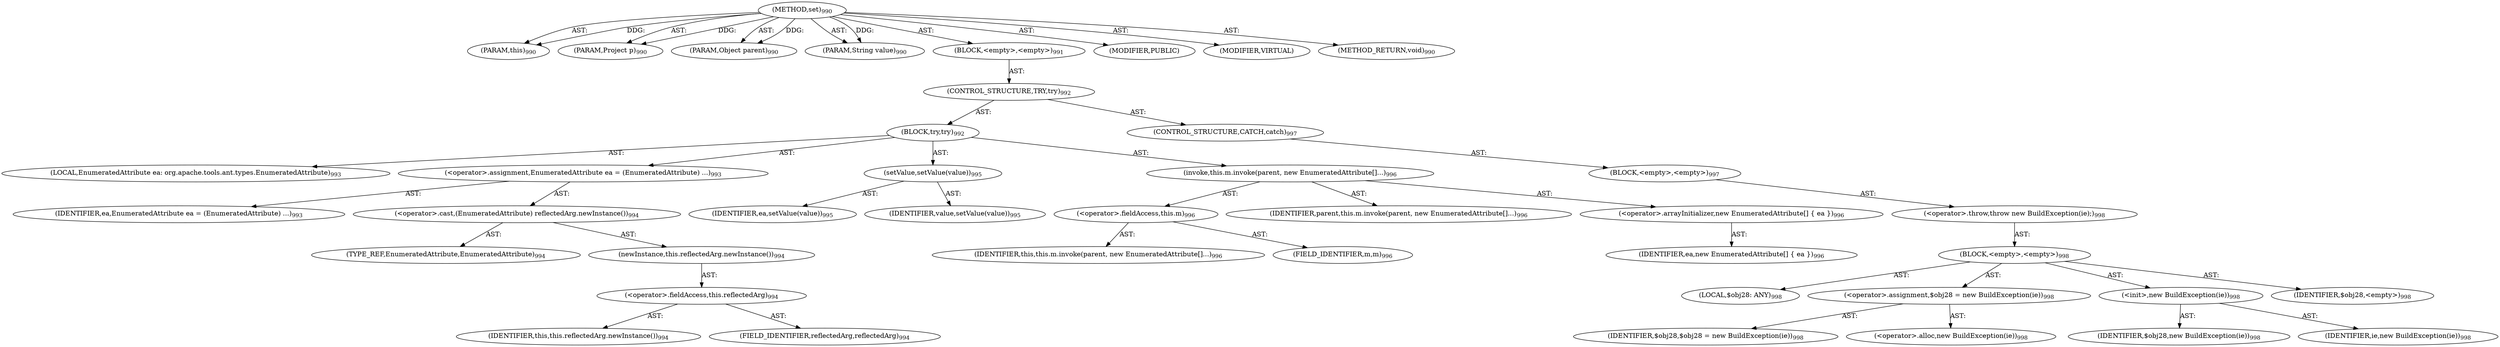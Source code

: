 digraph "set" {  
"111669149757" [label = <(METHOD,set)<SUB>990</SUB>> ]
"115964117181" [label = <(PARAM,this)<SUB>990</SUB>> ]
"115964117182" [label = <(PARAM,Project p)<SUB>990</SUB>> ]
"115964117183" [label = <(PARAM,Object parent)<SUB>990</SUB>> ]
"115964117184" [label = <(PARAM,String value)<SUB>990</SUB>> ]
"25769803994" [label = <(BLOCK,&lt;empty&gt;,&lt;empty&gt;)<SUB>991</SUB>> ]
"47244640373" [label = <(CONTROL_STRUCTURE,TRY,try)<SUB>992</SUB>> ]
"25769803995" [label = <(BLOCK,try,try)<SUB>992</SUB>> ]
"94489280620" [label = <(LOCAL,EnumeratedAttribute ea: org.apache.tools.ant.types.EnumeratedAttribute)<SUB>993</SUB>> ]
"30064771903" [label = <(&lt;operator&gt;.assignment,EnumeratedAttribute ea = (EnumeratedAttribute) ...)<SUB>993</SUB>> ]
"68719477489" [label = <(IDENTIFIER,ea,EnumeratedAttribute ea = (EnumeratedAttribute) ...)<SUB>993</SUB>> ]
"30064771904" [label = <(&lt;operator&gt;.cast,(EnumeratedAttribute) reflectedArg.newInstance())<SUB>994</SUB>> ]
"180388626471" [label = <(TYPE_REF,EnumeratedAttribute,EnumeratedAttribute)<SUB>994</SUB>> ]
"30064771905" [label = <(newInstance,this.reflectedArg.newInstance())<SUB>994</SUB>> ]
"30064771906" [label = <(&lt;operator&gt;.fieldAccess,this.reflectedArg)<SUB>994</SUB>> ]
"68719477490" [label = <(IDENTIFIER,this,this.reflectedArg.newInstance())<SUB>994</SUB>> ]
"55834575015" [label = <(FIELD_IDENTIFIER,reflectedArg,reflectedArg)<SUB>994</SUB>> ]
"30064771907" [label = <(setValue,setValue(value))<SUB>995</SUB>> ]
"68719477491" [label = <(IDENTIFIER,ea,setValue(value))<SUB>995</SUB>> ]
"68719477492" [label = <(IDENTIFIER,value,setValue(value))<SUB>995</SUB>> ]
"30064771908" [label = <(invoke,this.m.invoke(parent, new EnumeratedAttribute[]...)<SUB>996</SUB>> ]
"30064771909" [label = <(&lt;operator&gt;.fieldAccess,this.m)<SUB>996</SUB>> ]
"68719477493" [label = <(IDENTIFIER,this,this.m.invoke(parent, new EnumeratedAttribute[]...)<SUB>996</SUB>> ]
"55834575016" [label = <(FIELD_IDENTIFIER,m,m)<SUB>996</SUB>> ]
"68719477494" [label = <(IDENTIFIER,parent,this.m.invoke(parent, new EnumeratedAttribute[]...)<SUB>996</SUB>> ]
"30064771910" [label = <(&lt;operator&gt;.arrayInitializer,new EnumeratedAttribute[] { ea })<SUB>996</SUB>> ]
"68719477495" [label = <(IDENTIFIER,ea,new EnumeratedAttribute[] { ea })<SUB>996</SUB>> ]
"47244640374" [label = <(CONTROL_STRUCTURE,CATCH,catch)<SUB>997</SUB>> ]
"25769803996" [label = <(BLOCK,&lt;empty&gt;,&lt;empty&gt;)<SUB>997</SUB>> ]
"30064771911" [label = <(&lt;operator&gt;.throw,throw new BuildException(ie);)<SUB>998</SUB>> ]
"25769803997" [label = <(BLOCK,&lt;empty&gt;,&lt;empty&gt;)<SUB>998</SUB>> ]
"94489280621" [label = <(LOCAL,$obj28: ANY)<SUB>998</SUB>> ]
"30064771912" [label = <(&lt;operator&gt;.assignment,$obj28 = new BuildException(ie))<SUB>998</SUB>> ]
"68719477496" [label = <(IDENTIFIER,$obj28,$obj28 = new BuildException(ie))<SUB>998</SUB>> ]
"30064771913" [label = <(&lt;operator&gt;.alloc,new BuildException(ie))<SUB>998</SUB>> ]
"30064771914" [label = <(&lt;init&gt;,new BuildException(ie))<SUB>998</SUB>> ]
"68719477497" [label = <(IDENTIFIER,$obj28,new BuildException(ie))<SUB>998</SUB>> ]
"68719477498" [label = <(IDENTIFIER,ie,new BuildException(ie))<SUB>998</SUB>> ]
"68719477499" [label = <(IDENTIFIER,$obj28,&lt;empty&gt;)<SUB>998</SUB>> ]
"133143986324" [label = <(MODIFIER,PUBLIC)> ]
"133143986325" [label = <(MODIFIER,VIRTUAL)> ]
"128849018941" [label = <(METHOD_RETURN,void)<SUB>990</SUB>> ]
  "111669149757" -> "115964117181"  [ label = "AST: "] 
  "111669149757" -> "115964117182"  [ label = "AST: "] 
  "111669149757" -> "115964117183"  [ label = "AST: "] 
  "111669149757" -> "115964117184"  [ label = "AST: "] 
  "111669149757" -> "25769803994"  [ label = "AST: "] 
  "111669149757" -> "133143986324"  [ label = "AST: "] 
  "111669149757" -> "133143986325"  [ label = "AST: "] 
  "111669149757" -> "128849018941"  [ label = "AST: "] 
  "25769803994" -> "47244640373"  [ label = "AST: "] 
  "47244640373" -> "25769803995"  [ label = "AST: "] 
  "47244640373" -> "47244640374"  [ label = "AST: "] 
  "25769803995" -> "94489280620"  [ label = "AST: "] 
  "25769803995" -> "30064771903"  [ label = "AST: "] 
  "25769803995" -> "30064771907"  [ label = "AST: "] 
  "25769803995" -> "30064771908"  [ label = "AST: "] 
  "30064771903" -> "68719477489"  [ label = "AST: "] 
  "30064771903" -> "30064771904"  [ label = "AST: "] 
  "30064771904" -> "180388626471"  [ label = "AST: "] 
  "30064771904" -> "30064771905"  [ label = "AST: "] 
  "30064771905" -> "30064771906"  [ label = "AST: "] 
  "30064771906" -> "68719477490"  [ label = "AST: "] 
  "30064771906" -> "55834575015"  [ label = "AST: "] 
  "30064771907" -> "68719477491"  [ label = "AST: "] 
  "30064771907" -> "68719477492"  [ label = "AST: "] 
  "30064771908" -> "30064771909"  [ label = "AST: "] 
  "30064771908" -> "68719477494"  [ label = "AST: "] 
  "30064771908" -> "30064771910"  [ label = "AST: "] 
  "30064771909" -> "68719477493"  [ label = "AST: "] 
  "30064771909" -> "55834575016"  [ label = "AST: "] 
  "30064771910" -> "68719477495"  [ label = "AST: "] 
  "47244640374" -> "25769803996"  [ label = "AST: "] 
  "25769803996" -> "30064771911"  [ label = "AST: "] 
  "30064771911" -> "25769803997"  [ label = "AST: "] 
  "25769803997" -> "94489280621"  [ label = "AST: "] 
  "25769803997" -> "30064771912"  [ label = "AST: "] 
  "25769803997" -> "30064771914"  [ label = "AST: "] 
  "25769803997" -> "68719477499"  [ label = "AST: "] 
  "30064771912" -> "68719477496"  [ label = "AST: "] 
  "30064771912" -> "30064771913"  [ label = "AST: "] 
  "30064771914" -> "68719477497"  [ label = "AST: "] 
  "30064771914" -> "68719477498"  [ label = "AST: "] 
  "111669149757" -> "115964117181"  [ label = "DDG: "] 
  "111669149757" -> "115964117182"  [ label = "DDG: "] 
  "111669149757" -> "115964117183"  [ label = "DDG: "] 
  "111669149757" -> "115964117184"  [ label = "DDG: "] 
}
